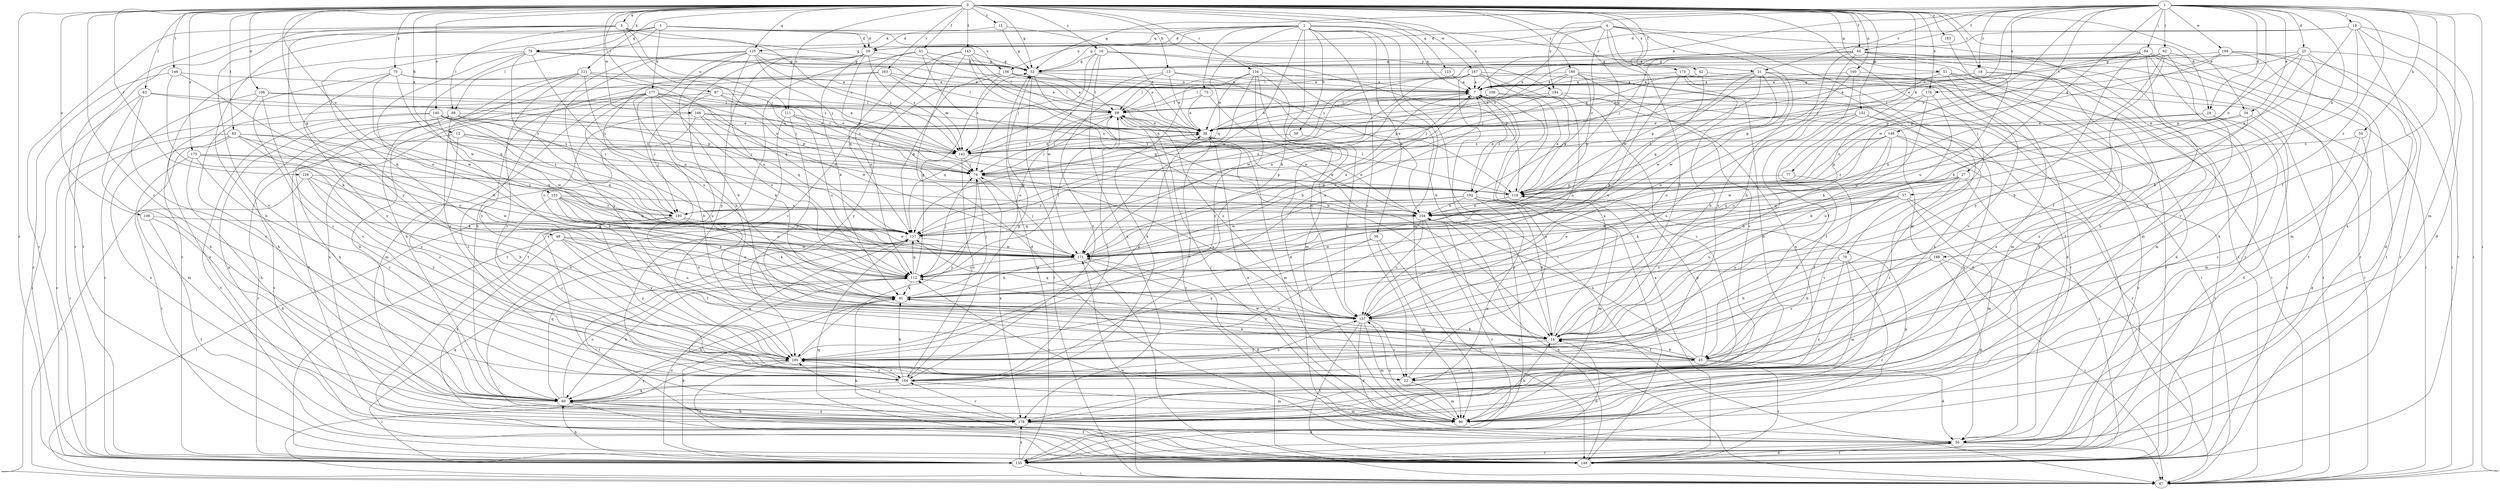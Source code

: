 strict digraph  {
0;
1;
2;
3;
4;
5;
7;
12;
13;
14;
15;
16;
18;
19;
21;
22;
24;
25;
27;
29;
30;
34;
36;
38;
41;
42;
44;
45;
48;
51;
52;
54;
57;
59;
60;
62;
64;
67;
70;
73;
74;
75;
77;
79;
81;
82;
83;
87;
88;
89;
96;
100;
104;
106;
108;
109;
111;
112;
119;
121;
123;
125;
127;
128;
134;
135;
140;
142;
143;
146;
148;
149;
152;
153;
156;
157;
163;
164;
166;
167;
169;
171;
173;
175;
176;
177;
178;
180;
183;
184;
185;
188;
192;
193;
0 -> 5  [label=a];
0 -> 12  [label=b];
0 -> 13  [label=b];
0 -> 15  [label=c];
0 -> 16  [label=c];
0 -> 18  [label=c];
0 -> 24  [label=d];
0 -> 34  [label=e];
0 -> 41  [label=f];
0 -> 42  [label=f];
0 -> 44  [label=f];
0 -> 48  [label=g];
0 -> 51  [label=g];
0 -> 52  [label=g];
0 -> 70  [label=j];
0 -> 75  [label=k];
0 -> 77  [label=k];
0 -> 79  [label=k];
0 -> 82  [label=l];
0 -> 83  [label=l];
0 -> 87  [label=l];
0 -> 100  [label=n];
0 -> 106  [label=o];
0 -> 108  [label=o];
0 -> 109  [label=o];
0 -> 111  [label=o];
0 -> 119  [label=p];
0 -> 121  [label=q];
0 -> 123  [label=q];
0 -> 125  [label=q];
0 -> 128  [label=r];
0 -> 134  [label=r];
0 -> 135  [label=r];
0 -> 140  [label=s];
0 -> 143  [label=t];
0 -> 146  [label=t];
0 -> 152  [label=u];
0 -> 153  [label=u];
0 -> 163  [label=v];
0 -> 164  [label=v];
0 -> 166  [label=w];
0 -> 167  [label=w];
0 -> 173  [label=x];
0 -> 175  [label=x];
0 -> 176  [label=x];
0 -> 180  [label=y];
0 -> 183  [label=y];
1 -> 7  [label=a];
1 -> 18  [label=c];
1 -> 19  [label=c];
1 -> 21  [label=c];
1 -> 24  [label=d];
1 -> 25  [label=d];
1 -> 27  [label=d];
1 -> 34  [label=e];
1 -> 44  [label=f];
1 -> 45  [label=f];
1 -> 52  [label=g];
1 -> 54  [label=h];
1 -> 57  [label=h];
1 -> 62  [label=i];
1 -> 64  [label=i];
1 -> 67  [label=i];
1 -> 96  [label=m];
1 -> 104  [label=n];
1 -> 142  [label=s];
1 -> 148  [label=t];
1 -> 169  [label=w];
1 -> 171  [label=w];
1 -> 176  [label=x];
1 -> 184  [label=y];
1 -> 188  [label=z];
2 -> 7  [label=a];
2 -> 21  [label=c];
2 -> 22  [label=c];
2 -> 29  [label=d];
2 -> 36  [label=e];
2 -> 52  [label=g];
2 -> 59  [label=h];
2 -> 67  [label=i];
2 -> 73  [label=j];
2 -> 79  [label=k];
2 -> 81  [label=k];
2 -> 96  [label=m];
2 -> 125  [label=q];
2 -> 127  [label=q];
2 -> 171  [label=w];
3 -> 29  [label=d];
3 -> 60  [label=h];
3 -> 81  [label=k];
3 -> 88  [label=l];
3 -> 135  [label=r];
3 -> 156  [label=u];
3 -> 177  [label=x];
3 -> 184  [label=y];
4 -> 14  [label=b];
4 -> 29  [label=d];
4 -> 38  [label=e];
4 -> 67  [label=i];
4 -> 96  [label=m];
4 -> 156  [label=u];
4 -> 164  [label=v];
4 -> 171  [label=w];
4 -> 192  [label=z];
5 -> 29  [label=d];
5 -> 52  [label=g];
5 -> 74  [label=j];
5 -> 88  [label=l];
5 -> 111  [label=o];
5 -> 135  [label=r];
5 -> 142  [label=s];
5 -> 149  [label=t];
5 -> 164  [label=v];
5 -> 185  [label=y];
7 -> 89  [label=l];
7 -> 112  [label=o];
7 -> 171  [label=w];
7 -> 192  [label=z];
12 -> 22  [label=c];
12 -> 74  [label=j];
12 -> 127  [label=q];
12 -> 135  [label=r];
12 -> 142  [label=s];
13 -> 7  [label=a];
13 -> 38  [label=e];
13 -> 104  [label=n];
13 -> 142  [label=s];
13 -> 164  [label=v];
14 -> 7  [label=a];
14 -> 45  [label=f];
14 -> 185  [label=y];
15 -> 29  [label=d];
15 -> 38  [label=e];
15 -> 52  [label=g];
16 -> 14  [label=b];
16 -> 52  [label=g];
16 -> 74  [label=j];
16 -> 119  [label=p];
16 -> 171  [label=w];
16 -> 178  [label=x];
18 -> 7  [label=a];
18 -> 38  [label=e];
18 -> 96  [label=m];
18 -> 178  [label=x];
19 -> 7  [label=a];
19 -> 14  [label=b];
19 -> 29  [label=d];
19 -> 30  [label=d];
19 -> 67  [label=i];
19 -> 104  [label=n];
19 -> 178  [label=x];
21 -> 7  [label=a];
21 -> 30  [label=d];
21 -> 38  [label=e];
21 -> 67  [label=i];
21 -> 119  [label=p];
21 -> 127  [label=q];
21 -> 157  [label=u];
21 -> 171  [label=w];
21 -> 193  [label=z];
22 -> 7  [label=a];
22 -> 96  [label=m];
24 -> 38  [label=e];
24 -> 96  [label=m];
24 -> 104  [label=n];
24 -> 149  [label=t];
25 -> 14  [label=b];
25 -> 30  [label=d];
25 -> 52  [label=g];
25 -> 119  [label=p];
25 -> 142  [label=s];
25 -> 149  [label=t];
25 -> 185  [label=y];
27 -> 22  [label=c];
27 -> 81  [label=k];
27 -> 119  [label=p];
27 -> 127  [label=q];
27 -> 149  [label=t];
27 -> 164  [label=v];
27 -> 185  [label=y];
29 -> 52  [label=g];
29 -> 81  [label=k];
29 -> 119  [label=p];
29 -> 142  [label=s];
29 -> 149  [label=t];
29 -> 185  [label=y];
29 -> 193  [label=z];
30 -> 67  [label=i];
30 -> 135  [label=r];
30 -> 149  [label=t];
34 -> 30  [label=d];
34 -> 38  [label=e];
34 -> 45  [label=f];
34 -> 157  [label=u];
36 -> 96  [label=m];
36 -> 149  [label=t];
36 -> 171  [label=w];
36 -> 185  [label=y];
38 -> 74  [label=j];
38 -> 96  [label=m];
38 -> 104  [label=n];
38 -> 142  [label=s];
38 -> 164  [label=v];
41 -> 38  [label=e];
41 -> 52  [label=g];
41 -> 104  [label=n];
41 -> 127  [label=q];
41 -> 135  [label=r];
42 -> 7  [label=a];
42 -> 67  [label=i];
42 -> 157  [label=u];
44 -> 14  [label=b];
44 -> 52  [label=g];
44 -> 74  [label=j];
44 -> 96  [label=m];
44 -> 135  [label=r];
44 -> 142  [label=s];
44 -> 149  [label=t];
44 -> 157  [label=u];
44 -> 178  [label=x];
45 -> 14  [label=b];
45 -> 22  [label=c];
45 -> 30  [label=d];
45 -> 81  [label=k];
45 -> 104  [label=n];
45 -> 112  [label=o];
45 -> 119  [label=p];
45 -> 149  [label=t];
45 -> 171  [label=w];
48 -> 45  [label=f];
48 -> 112  [label=o];
48 -> 157  [label=u];
48 -> 171  [label=w];
48 -> 178  [label=x];
48 -> 185  [label=y];
51 -> 7  [label=a];
51 -> 67  [label=i];
51 -> 96  [label=m];
51 -> 149  [label=t];
51 -> 171  [label=w];
51 -> 178  [label=x];
52 -> 7  [label=a];
52 -> 14  [label=b];
52 -> 67  [label=i];
52 -> 89  [label=l];
54 -> 22  [label=c];
54 -> 30  [label=d];
54 -> 142  [label=s];
57 -> 96  [label=m];
57 -> 104  [label=n];
57 -> 112  [label=o];
57 -> 149  [label=t];
57 -> 157  [label=u];
57 -> 171  [label=w];
59 -> 142  [label=s];
59 -> 157  [label=u];
60 -> 96  [label=m];
60 -> 112  [label=o];
60 -> 127  [label=q];
60 -> 149  [label=t];
60 -> 178  [label=x];
60 -> 185  [label=y];
62 -> 38  [label=e];
62 -> 45  [label=f];
62 -> 52  [label=g];
62 -> 81  [label=k];
62 -> 89  [label=l];
62 -> 149  [label=t];
62 -> 164  [label=v];
64 -> 52  [label=g];
64 -> 60  [label=h];
64 -> 67  [label=i];
64 -> 74  [label=j];
64 -> 119  [label=p];
64 -> 135  [label=r];
64 -> 178  [label=x];
64 -> 185  [label=y];
67 -> 104  [label=n];
67 -> 171  [label=w];
70 -> 14  [label=b];
70 -> 96  [label=m];
70 -> 112  [label=o];
70 -> 135  [label=r];
70 -> 178  [label=x];
73 -> 38  [label=e];
73 -> 89  [label=l];
73 -> 157  [label=u];
74 -> 119  [label=p];
74 -> 157  [label=u];
74 -> 178  [label=x];
74 -> 185  [label=y];
75 -> 7  [label=a];
75 -> 22  [label=c];
75 -> 127  [label=q];
75 -> 142  [label=s];
75 -> 171  [label=w];
75 -> 185  [label=y];
77 -> 45  [label=f];
77 -> 119  [label=p];
79 -> 38  [label=e];
79 -> 52  [label=g];
79 -> 112  [label=o];
79 -> 135  [label=r];
79 -> 157  [label=u];
79 -> 171  [label=w];
79 -> 193  [label=z];
81 -> 7  [label=a];
81 -> 60  [label=h];
81 -> 74  [label=j];
81 -> 157  [label=u];
82 -> 96  [label=m];
82 -> 112  [label=o];
82 -> 127  [label=q];
82 -> 135  [label=r];
82 -> 142  [label=s];
82 -> 171  [label=w];
82 -> 178  [label=x];
82 -> 185  [label=y];
83 -> 60  [label=h];
83 -> 67  [label=i];
83 -> 89  [label=l];
83 -> 119  [label=p];
83 -> 164  [label=v];
87 -> 38  [label=e];
87 -> 60  [label=h];
87 -> 74  [label=j];
87 -> 89  [label=l];
87 -> 193  [label=z];
88 -> 14  [label=b];
88 -> 38  [label=e];
88 -> 60  [label=h];
88 -> 142  [label=s];
88 -> 149  [label=t];
88 -> 157  [label=u];
88 -> 178  [label=x];
89 -> 38  [label=e];
89 -> 74  [label=j];
89 -> 104  [label=n];
89 -> 112  [label=o];
89 -> 127  [label=q];
89 -> 149  [label=t];
89 -> 157  [label=u];
96 -> 14  [label=b];
96 -> 38  [label=e];
96 -> 89  [label=l];
96 -> 112  [label=o];
96 -> 157  [label=u];
100 -> 7  [label=a];
100 -> 45  [label=f];
100 -> 119  [label=p];
100 -> 164  [label=v];
104 -> 127  [label=q];
104 -> 135  [label=r];
104 -> 157  [label=u];
104 -> 185  [label=y];
106 -> 38  [label=e];
106 -> 89  [label=l];
106 -> 135  [label=r];
106 -> 164  [label=v];
106 -> 178  [label=x];
108 -> 60  [label=h];
108 -> 127  [label=q];
108 -> 149  [label=t];
109 -> 30  [label=d];
109 -> 38  [label=e];
109 -> 89  [label=l];
109 -> 119  [label=p];
111 -> 14  [label=b];
111 -> 38  [label=e];
111 -> 74  [label=j];
111 -> 112  [label=o];
111 -> 178  [label=x];
112 -> 52  [label=g];
112 -> 60  [label=h];
112 -> 74  [label=j];
112 -> 81  [label=k];
112 -> 89  [label=l];
112 -> 127  [label=q];
119 -> 7  [label=a];
119 -> 89  [label=l];
119 -> 104  [label=n];
121 -> 7  [label=a];
121 -> 14  [label=b];
121 -> 22  [label=c];
121 -> 60  [label=h];
121 -> 127  [label=q];
121 -> 164  [label=v];
123 -> 7  [label=a];
123 -> 89  [label=l];
125 -> 14  [label=b];
125 -> 38  [label=e];
125 -> 52  [label=g];
125 -> 60  [label=h];
125 -> 74  [label=j];
125 -> 112  [label=o];
125 -> 142  [label=s];
125 -> 178  [label=x];
125 -> 185  [label=y];
127 -> 7  [label=a];
127 -> 149  [label=t];
127 -> 171  [label=w];
128 -> 14  [label=b];
128 -> 67  [label=i];
128 -> 119  [label=p];
128 -> 171  [label=w];
128 -> 185  [label=y];
134 -> 7  [label=a];
134 -> 30  [label=d];
134 -> 38  [label=e];
134 -> 60  [label=h];
134 -> 96  [label=m];
134 -> 127  [label=q];
134 -> 185  [label=y];
135 -> 14  [label=b];
135 -> 52  [label=g];
135 -> 60  [label=h];
135 -> 67  [label=i];
135 -> 81  [label=k];
135 -> 112  [label=o];
135 -> 119  [label=p];
135 -> 127  [label=q];
135 -> 178  [label=x];
140 -> 38  [label=e];
140 -> 74  [label=j];
140 -> 104  [label=n];
140 -> 135  [label=r];
140 -> 149  [label=t];
140 -> 171  [label=w];
140 -> 193  [label=z];
142 -> 38  [label=e];
142 -> 74  [label=j];
142 -> 119  [label=p];
142 -> 164  [label=v];
143 -> 14  [label=b];
143 -> 30  [label=d];
143 -> 52  [label=g];
143 -> 89  [label=l];
143 -> 104  [label=n];
143 -> 112  [label=o];
143 -> 164  [label=v];
146 -> 7  [label=a];
146 -> 81  [label=k];
146 -> 135  [label=r];
146 -> 171  [label=w];
148 -> 112  [label=o];
148 -> 119  [label=p];
148 -> 135  [label=r];
148 -> 142  [label=s];
148 -> 149  [label=t];
148 -> 171  [label=w];
148 -> 193  [label=z];
149 -> 7  [label=a];
149 -> 30  [label=d];
149 -> 81  [label=k];
149 -> 104  [label=n];
149 -> 127  [label=q];
152 -> 14  [label=b];
152 -> 38  [label=e];
152 -> 45  [label=f];
152 -> 135  [label=r];
152 -> 157  [label=u];
152 -> 178  [label=x];
153 -> 22  [label=c];
153 -> 81  [label=k];
153 -> 104  [label=n];
153 -> 112  [label=o];
153 -> 127  [label=q];
153 -> 171  [label=w];
153 -> 193  [label=z];
156 -> 7  [label=a];
156 -> 89  [label=l];
156 -> 119  [label=p];
156 -> 127  [label=q];
156 -> 142  [label=s];
156 -> 185  [label=y];
157 -> 14  [label=b];
157 -> 22  [label=c];
157 -> 30  [label=d];
157 -> 96  [label=m];
157 -> 127  [label=q];
157 -> 149  [label=t];
163 -> 7  [label=a];
163 -> 89  [label=l];
163 -> 142  [label=s];
163 -> 149  [label=t];
163 -> 185  [label=y];
164 -> 52  [label=g];
164 -> 60  [label=h];
164 -> 81  [label=k];
164 -> 89  [label=l];
164 -> 96  [label=m];
164 -> 127  [label=q];
164 -> 157  [label=u];
164 -> 185  [label=y];
166 -> 22  [label=c];
166 -> 38  [label=e];
166 -> 104  [label=n];
166 -> 112  [label=o];
166 -> 127  [label=q];
166 -> 142  [label=s];
167 -> 7  [label=a];
167 -> 30  [label=d];
167 -> 127  [label=q];
167 -> 135  [label=r];
167 -> 142  [label=s];
167 -> 157  [label=u];
167 -> 171  [label=w];
167 -> 178  [label=x];
169 -> 38  [label=e];
169 -> 52  [label=g];
169 -> 67  [label=i];
169 -> 96  [label=m];
169 -> 119  [label=p];
169 -> 135  [label=r];
171 -> 7  [label=a];
171 -> 30  [label=d];
171 -> 67  [label=i];
171 -> 74  [label=j];
171 -> 81  [label=k];
171 -> 112  [label=o];
173 -> 7  [label=a];
173 -> 14  [label=b];
173 -> 81  [label=k];
173 -> 135  [label=r];
173 -> 178  [label=x];
175 -> 22  [label=c];
175 -> 60  [label=h];
175 -> 74  [label=j];
175 -> 81  [label=k];
175 -> 149  [label=t];
175 -> 193  [label=z];
176 -> 14  [label=b];
176 -> 81  [label=k];
176 -> 89  [label=l];
176 -> 104  [label=n];
177 -> 14  [label=b];
177 -> 60  [label=h];
177 -> 81  [label=k];
177 -> 89  [label=l];
177 -> 96  [label=m];
177 -> 112  [label=o];
177 -> 119  [label=p];
177 -> 142  [label=s];
177 -> 171  [label=w];
177 -> 178  [label=x];
177 -> 193  [label=z];
178 -> 30  [label=d];
178 -> 60  [label=h];
178 -> 164  [label=v];
178 -> 185  [label=y];
180 -> 7  [label=a];
180 -> 22  [label=c];
180 -> 38  [label=e];
180 -> 60  [label=h];
180 -> 67  [label=i];
180 -> 74  [label=j];
180 -> 89  [label=l];
180 -> 104  [label=n];
183 -> 157  [label=u];
184 -> 22  [label=c];
184 -> 67  [label=i];
184 -> 74  [label=j];
184 -> 89  [label=l];
185 -> 38  [label=e];
185 -> 67  [label=i];
185 -> 149  [label=t];
185 -> 164  [label=v];
188 -> 14  [label=b];
188 -> 30  [label=d];
188 -> 67  [label=i];
188 -> 112  [label=o];
188 -> 185  [label=y];
192 -> 7  [label=a];
192 -> 14  [label=b];
192 -> 96  [label=m];
192 -> 104  [label=n];
192 -> 149  [label=t];
192 -> 171  [label=w];
192 -> 178  [label=x];
192 -> 193  [label=z];
193 -> 67  [label=i];
193 -> 81  [label=k];
193 -> 157  [label=u];
193 -> 171  [label=w];
193 -> 185  [label=y];
}
